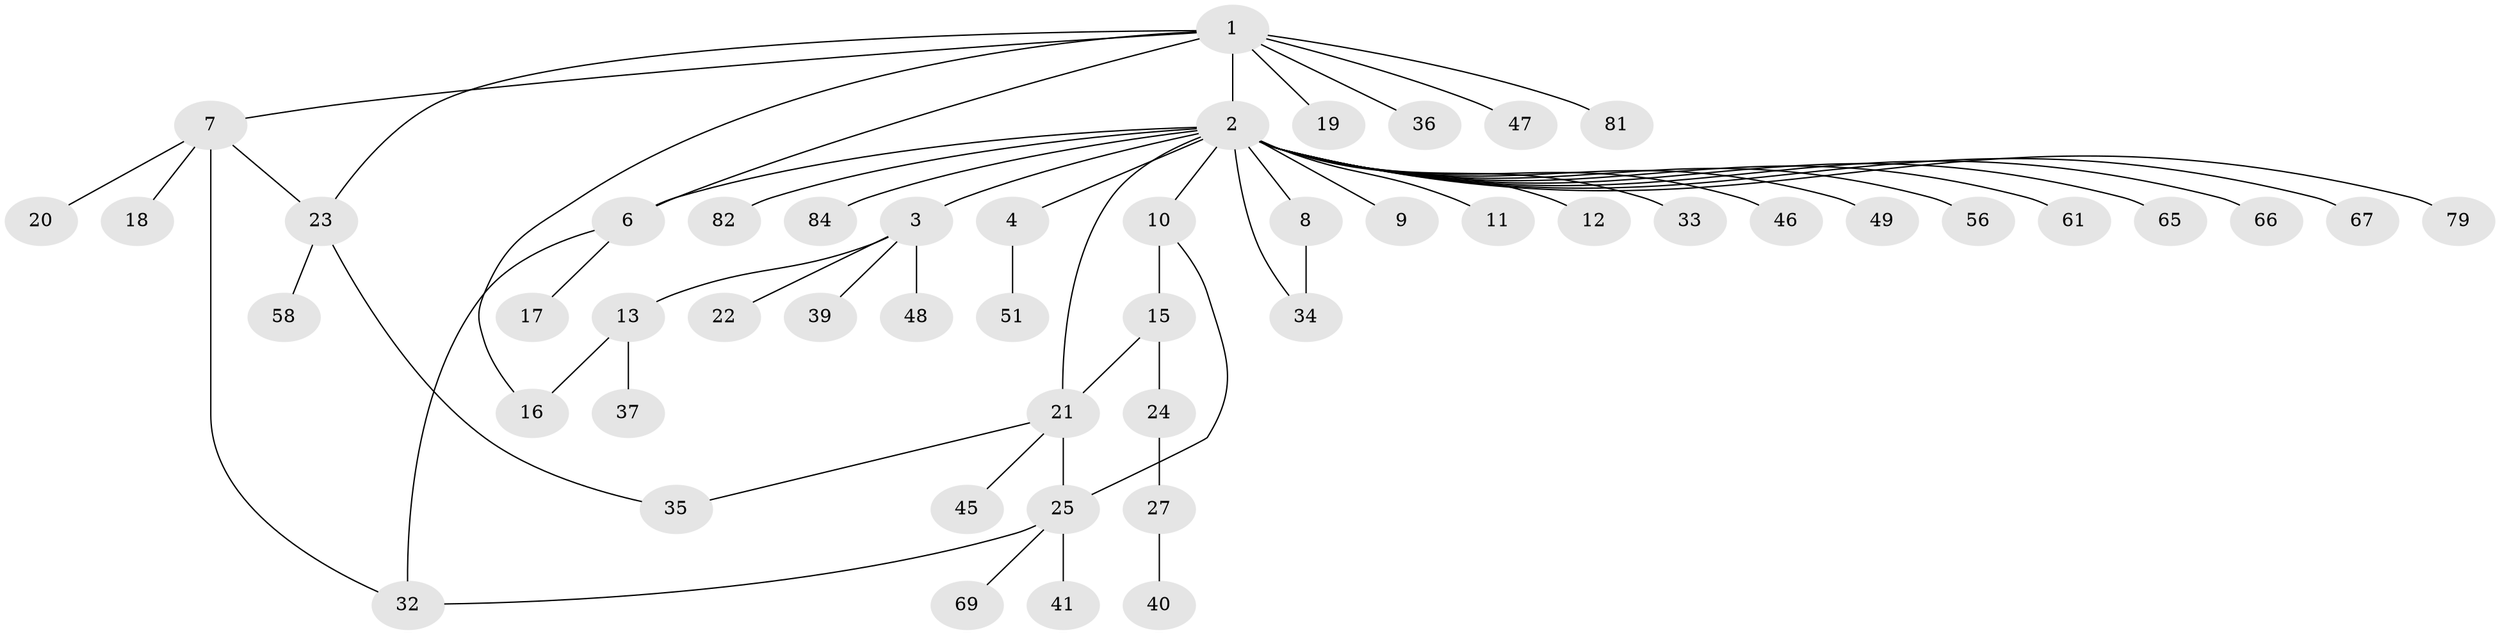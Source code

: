 // original degree distribution, {10: 0.011904761904761904, 19: 0.011904761904761904, 5: 0.023809523809523808, 2: 0.20238095238095238, 7: 0.011904761904761904, 6: 0.023809523809523808, 3: 0.08333333333333333, 1: 0.5595238095238095, 4: 0.05952380952380952, 8: 0.011904761904761904}
// Generated by graph-tools (version 1.1) at 2025/18/03/04/25 18:18:03]
// undirected, 50 vertices, 58 edges
graph export_dot {
graph [start="1"]
  node [color=gray90,style=filled];
  1 [super="+31"];
  2 [super="+5"];
  3;
  4;
  6 [super="+14"];
  7 [super="+38+62"];
  8;
  9 [super="+44+55"];
  10;
  11;
  12;
  13;
  15;
  16 [super="+76+30"];
  17;
  18;
  19;
  20;
  21 [super="+26+63+53+52+43"];
  22;
  23;
  24;
  25 [super="+28+29+68+57"];
  27;
  32 [super="+42+78+50"];
  33;
  34;
  35 [super="+80"];
  36;
  37;
  39;
  40 [super="+77"];
  41;
  45;
  46;
  47;
  48;
  49;
  51;
  56;
  58;
  61;
  65;
  66;
  67;
  69;
  79;
  81;
  82;
  84;
  1 -- 2;
  1 -- 6;
  1 -- 7;
  1 -- 16;
  1 -- 19;
  1 -- 23;
  1 -- 36;
  1 -- 47;
  1 -- 81;
  2 -- 3;
  2 -- 4;
  2 -- 6 [weight=2];
  2 -- 8;
  2 -- 9;
  2 -- 10;
  2 -- 12;
  2 -- 33;
  2 -- 49;
  2 -- 56;
  2 -- 65;
  2 -- 66;
  2 -- 67;
  2 -- 79;
  2 -- 82;
  2 -- 21 [weight=2];
  2 -- 34;
  2 -- 84;
  2 -- 11;
  2 -- 61;
  2 -- 46;
  3 -- 13;
  3 -- 22;
  3 -- 39;
  3 -- 48;
  4 -- 51;
  6 -- 17;
  6 -- 32;
  7 -- 18;
  7 -- 20;
  7 -- 32;
  7 -- 23;
  8 -- 34;
  10 -- 15;
  10 -- 25;
  13 -- 37;
  13 -- 16;
  15 -- 21;
  15 -- 24;
  21 -- 45;
  21 -- 25;
  21 -- 35;
  23 -- 35;
  23 -- 58;
  24 -- 27;
  25 -- 32;
  25 -- 69;
  25 -- 41;
  27 -- 40;
}
